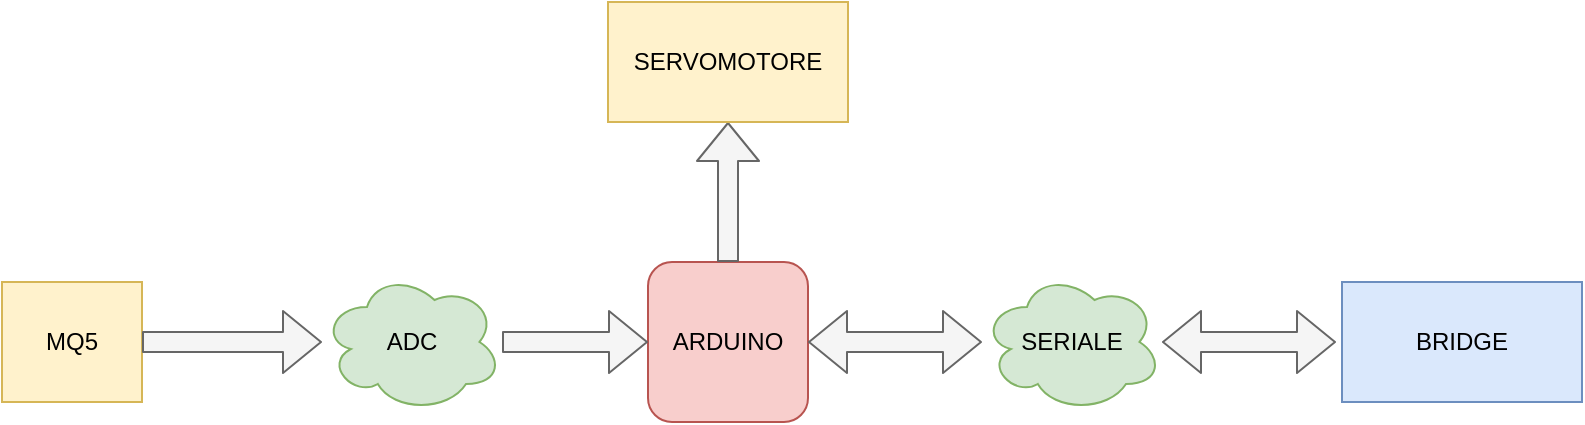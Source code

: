 <mxfile version="10.8.0" type="device"><diagram id="A-9izZmmCN9-z7Qd8fQ-" name="Page-1"><mxGraphModel dx="840" dy="403" grid="1" gridSize="10" guides="1" tooltips="1" connect="1" arrows="1" fold="1" page="1" pageScale="1" pageWidth="827" pageHeight="1169" math="0" shadow="0"><root><mxCell id="0"/><mxCell id="1" parent="0"/><mxCell id="S8j2Sh6ovNomuoa9tftu-1" value="ARDUINO" style="whiteSpace=wrap;html=1;aspect=fixed;fillColor=#f8cecc;strokeColor=#b85450;rounded=1;" vertex="1" parent="1"><mxGeometry x="373" y="200" width="80" height="80" as="geometry"/></mxCell><mxCell id="S8j2Sh6ovNomuoa9tftu-4" value="" style="shape=flexArrow;endArrow=classic;html=1;exitX=0.5;exitY=0;exitDx=0;exitDy=0;fillColor=#f5f5f5;strokeColor=#666666;" edge="1" parent="1" source="S8j2Sh6ovNomuoa9tftu-1"><mxGeometry width="50" height="50" relative="1" as="geometry"><mxPoint x="390" y="150" as="sourcePoint"/><mxPoint x="413" y="130" as="targetPoint"/></mxGeometry></mxCell><mxCell id="S8j2Sh6ovNomuoa9tftu-5" value="SERVOMOTORE" style="rounded=0;whiteSpace=wrap;html=1;fillColor=#fff2cc;strokeColor=#d6b656;" vertex="1" parent="1"><mxGeometry x="353" y="70" width="120" height="60" as="geometry"/></mxCell><mxCell id="S8j2Sh6ovNomuoa9tftu-6" value="MQ5" style="rounded=0;whiteSpace=wrap;html=1;fillColor=#fff2cc;strokeColor=#d6b656;" vertex="1" parent="1"><mxGeometry x="50" y="210" width="70" height="60" as="geometry"/></mxCell><mxCell id="S8j2Sh6ovNomuoa9tftu-7" value="ADC" style="ellipse;shape=cloud;whiteSpace=wrap;html=1;rounded=1;fillColor=#d5e8d4;strokeColor=#82b366;" vertex="1" parent="1"><mxGeometry x="210" y="205" width="90" height="70" as="geometry"/></mxCell><mxCell id="S8j2Sh6ovNomuoa9tftu-8" value="" style="shape=flexArrow;endArrow=classic;html=1;exitX=1;exitY=0.5;exitDx=0;exitDy=0;fillColor=#f5f5f5;strokeColor=#666666;" edge="1" parent="1" source="S8j2Sh6ovNomuoa9tftu-6"><mxGeometry width="50" height="50" relative="1" as="geometry"><mxPoint x="150" y="160" as="sourcePoint"/><mxPoint x="210" y="240" as="targetPoint"/></mxGeometry></mxCell><mxCell id="S8j2Sh6ovNomuoa9tftu-9" value="" style="shape=flexArrow;endArrow=classic;html=1;entryX=0;entryY=0.5;entryDx=0;entryDy=0;fillColor=#f5f5f5;strokeColor=#666666;" edge="1" parent="1" target="S8j2Sh6ovNomuoa9tftu-1"><mxGeometry width="50" height="50" relative="1" as="geometry"><mxPoint x="300" y="240" as="sourcePoint"/><mxPoint x="280" y="110" as="targetPoint"/></mxGeometry></mxCell><mxCell id="S8j2Sh6ovNomuoa9tftu-10" value="" style="shape=flexArrow;endArrow=classic;startArrow=classic;html=1;exitX=1;exitY=0.5;exitDx=0;exitDy=0;fillColor=#f5f5f5;strokeColor=#666666;" edge="1" parent="1" source="S8j2Sh6ovNomuoa9tftu-1"><mxGeometry width="50" height="50" relative="1" as="geometry"><mxPoint x="570" y="260" as="sourcePoint"/><mxPoint x="540" y="240" as="targetPoint"/></mxGeometry></mxCell><mxCell id="S8j2Sh6ovNomuoa9tftu-12" value="SERIALE" style="ellipse;shape=cloud;whiteSpace=wrap;html=1;rounded=1;fillColor=#d5e8d4;strokeColor=#82b366;" vertex="1" parent="1"><mxGeometry x="540" y="205" width="90" height="70" as="geometry"/></mxCell><mxCell id="S8j2Sh6ovNomuoa9tftu-13" value="" style="shape=flexArrow;endArrow=classic;startArrow=classic;html=1;exitX=1;exitY=0.5;exitDx=0;exitDy=0;fillColor=#f5f5f5;strokeColor=#666666;" edge="1" parent="1"><mxGeometry width="50" height="50" relative="1" as="geometry"><mxPoint x="630" y="240" as="sourcePoint"/><mxPoint x="717" y="240" as="targetPoint"/></mxGeometry></mxCell><mxCell id="S8j2Sh6ovNomuoa9tftu-14" value="BRIDGE" style="rounded=0;whiteSpace=wrap;html=1;fillColor=#dae8fc;strokeColor=#6c8ebf;" vertex="1" parent="1"><mxGeometry x="720" y="210" width="120" height="60" as="geometry"/></mxCell></root></mxGraphModel></diagram></mxfile>